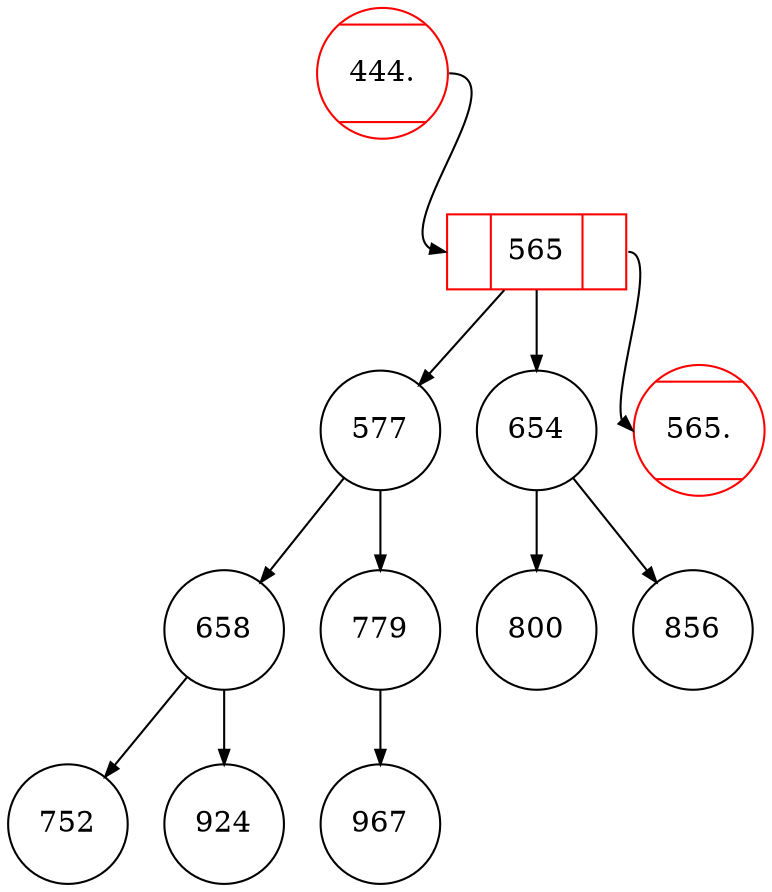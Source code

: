 digraph G {
edge [fontname = "Microsoft YaHei", style=solid, arrowsize=0.7];
565[shape=circle];
565[label="<l> |<m>565|<r> ",shape=record,color=red];
565->577;
565->654;
577[shape=circle];
577->658;
577->779;
654[shape=circle];
654->800;
654->856;
658[shape=circle];
658->752;
658->924;
779[shape=circle];
779->967;
800[shape=circle];
856[shape=circle];
752[shape=circle];
924[shape=circle];
967[shape=circle];
444.[shape=circle,color=red,shape=Mcircle];
444.:e->565:l:w;
565.[shape=circle,color=red,shape=Mcircle];
565:r:e->565.:w;
}